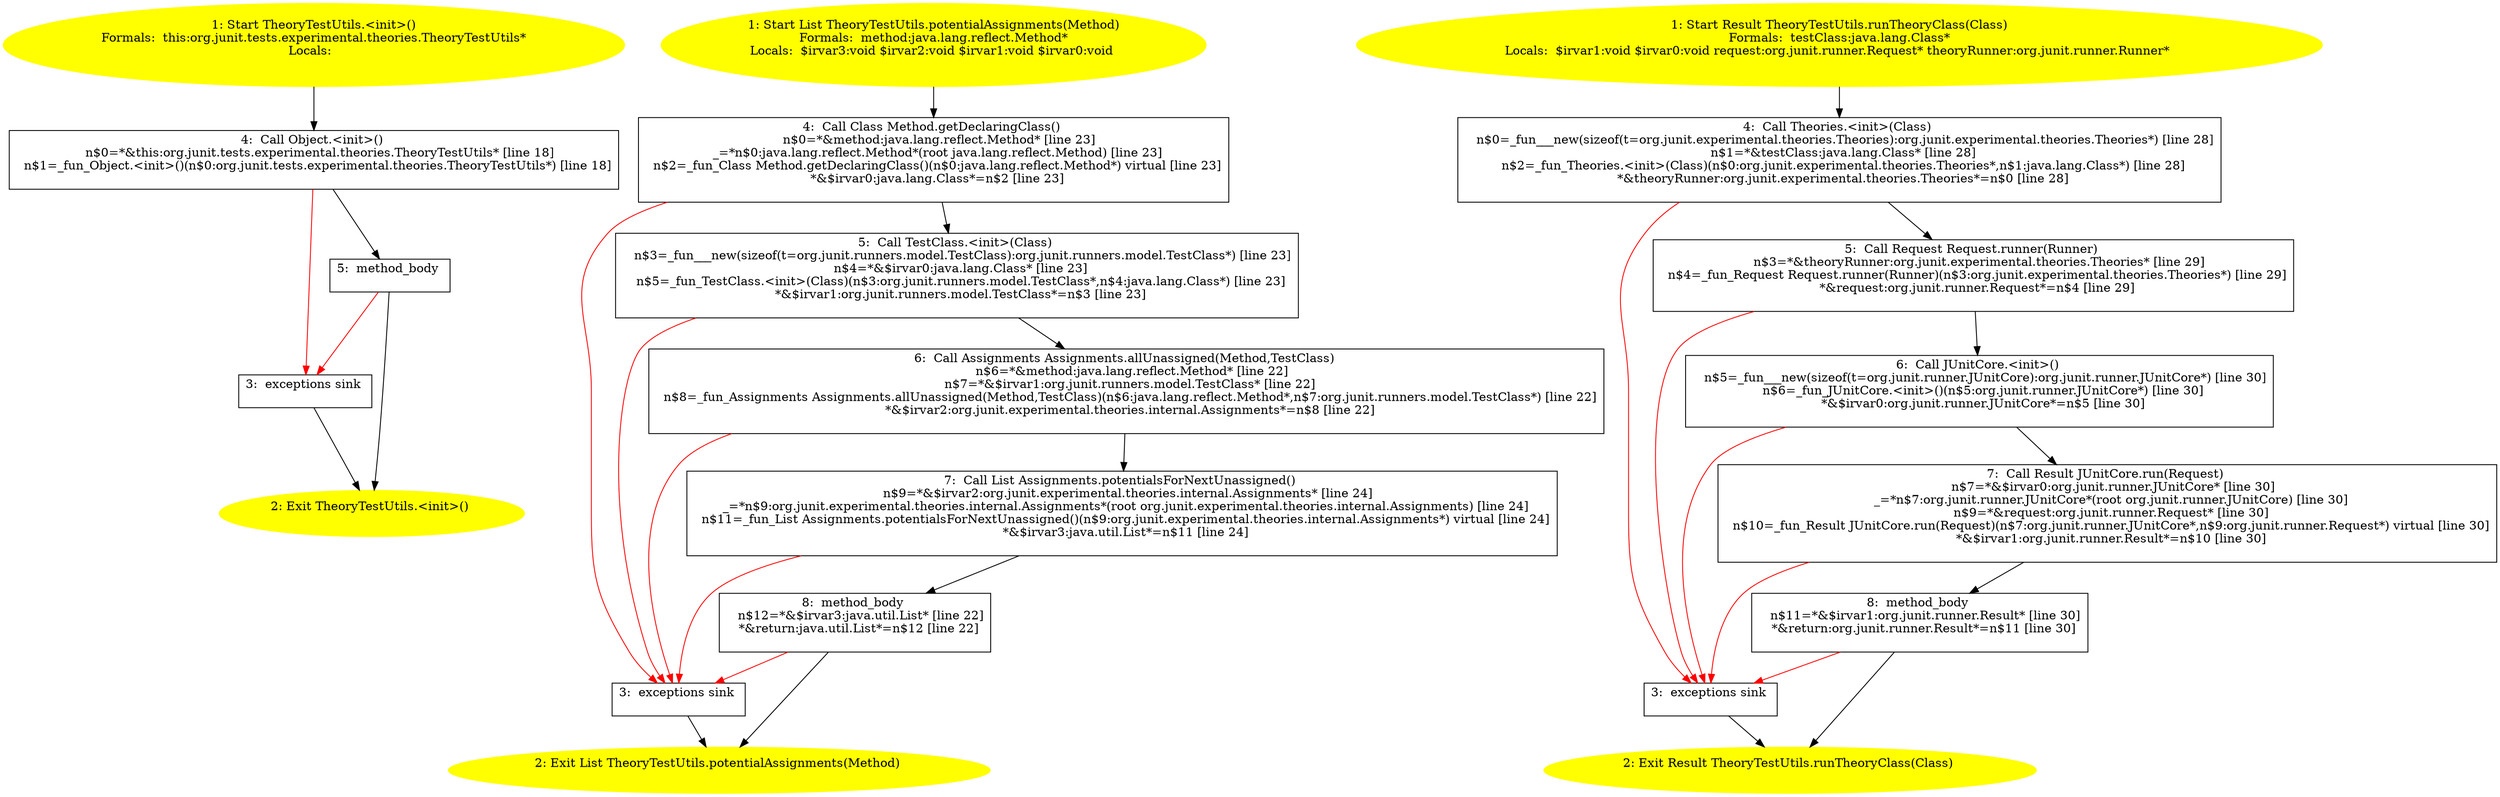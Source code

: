 /* @generated */
digraph cfg {
"org.junit.tests.experimental.theories.TheoryTestUtils.<init>().571b1ae170d77f7ddffb8dc590d0271a_1" [label="1: Start TheoryTestUtils.<init>()\nFormals:  this:org.junit.tests.experimental.theories.TheoryTestUtils*\nLocals:  \n  " color=yellow style=filled]
	

	 "org.junit.tests.experimental.theories.TheoryTestUtils.<init>().571b1ae170d77f7ddffb8dc590d0271a_1" -> "org.junit.tests.experimental.theories.TheoryTestUtils.<init>().571b1ae170d77f7ddffb8dc590d0271a_4" ;
"org.junit.tests.experimental.theories.TheoryTestUtils.<init>().571b1ae170d77f7ddffb8dc590d0271a_2" [label="2: Exit TheoryTestUtils.<init>() \n  " color=yellow style=filled]
	

"org.junit.tests.experimental.theories.TheoryTestUtils.<init>().571b1ae170d77f7ddffb8dc590d0271a_3" [label="3:  exceptions sink \n  " shape="box"]
	

	 "org.junit.tests.experimental.theories.TheoryTestUtils.<init>().571b1ae170d77f7ddffb8dc590d0271a_3" -> "org.junit.tests.experimental.theories.TheoryTestUtils.<init>().571b1ae170d77f7ddffb8dc590d0271a_2" ;
"org.junit.tests.experimental.theories.TheoryTestUtils.<init>().571b1ae170d77f7ddffb8dc590d0271a_4" [label="4:  Call Object.<init>() \n   n$0=*&this:org.junit.tests.experimental.theories.TheoryTestUtils* [line 18]\n  n$1=_fun_Object.<init>()(n$0:org.junit.tests.experimental.theories.TheoryTestUtils*) [line 18]\n " shape="box"]
	

	 "org.junit.tests.experimental.theories.TheoryTestUtils.<init>().571b1ae170d77f7ddffb8dc590d0271a_4" -> "org.junit.tests.experimental.theories.TheoryTestUtils.<init>().571b1ae170d77f7ddffb8dc590d0271a_5" ;
	 "org.junit.tests.experimental.theories.TheoryTestUtils.<init>().571b1ae170d77f7ddffb8dc590d0271a_4" -> "org.junit.tests.experimental.theories.TheoryTestUtils.<init>().571b1ae170d77f7ddffb8dc590d0271a_3" [color="red" ];
"org.junit.tests.experimental.theories.TheoryTestUtils.<init>().571b1ae170d77f7ddffb8dc590d0271a_5" [label="5:  method_body \n  " shape="box"]
	

	 "org.junit.tests.experimental.theories.TheoryTestUtils.<init>().571b1ae170d77f7ddffb8dc590d0271a_5" -> "org.junit.tests.experimental.theories.TheoryTestUtils.<init>().571b1ae170d77f7ddffb8dc590d0271a_2" ;
	 "org.junit.tests.experimental.theories.TheoryTestUtils.<init>().571b1ae170d77f7ddffb8dc590d0271a_5" -> "org.junit.tests.experimental.theories.TheoryTestUtils.<init>().571b1ae170d77f7ddffb8dc590d0271a_3" [color="red" ];
"org.junit.tests.experimental.theories.TheoryTestUtils.potentialAssignments(java.lang.reflect.Method).1133443e4bacb01f5e9c34118c27cfc5_1" [label="1: Start List TheoryTestUtils.potentialAssignments(Method)\nFormals:  method:java.lang.reflect.Method*\nLocals:  $irvar3:void $irvar2:void $irvar1:void $irvar0:void \n  " color=yellow style=filled]
	

	 "org.junit.tests.experimental.theories.TheoryTestUtils.potentialAssignments(java.lang.reflect.Method).1133443e4bacb01f5e9c34118c27cfc5_1" -> "org.junit.tests.experimental.theories.TheoryTestUtils.potentialAssignments(java.lang.reflect.Method).1133443e4bacb01f5e9c34118c27cfc5_4" ;
"org.junit.tests.experimental.theories.TheoryTestUtils.potentialAssignments(java.lang.reflect.Method).1133443e4bacb01f5e9c34118c27cfc5_2" [label="2: Exit List TheoryTestUtils.potentialAssignments(Method) \n  " color=yellow style=filled]
	

"org.junit.tests.experimental.theories.TheoryTestUtils.potentialAssignments(java.lang.reflect.Method).1133443e4bacb01f5e9c34118c27cfc5_3" [label="3:  exceptions sink \n  " shape="box"]
	

	 "org.junit.tests.experimental.theories.TheoryTestUtils.potentialAssignments(java.lang.reflect.Method).1133443e4bacb01f5e9c34118c27cfc5_3" -> "org.junit.tests.experimental.theories.TheoryTestUtils.potentialAssignments(java.lang.reflect.Method).1133443e4bacb01f5e9c34118c27cfc5_2" ;
"org.junit.tests.experimental.theories.TheoryTestUtils.potentialAssignments(java.lang.reflect.Method).1133443e4bacb01f5e9c34118c27cfc5_4" [label="4:  Call Class Method.getDeclaringClass() \n   n$0=*&method:java.lang.reflect.Method* [line 23]\n  _=*n$0:java.lang.reflect.Method*(root java.lang.reflect.Method) [line 23]\n  n$2=_fun_Class Method.getDeclaringClass()(n$0:java.lang.reflect.Method*) virtual [line 23]\n  *&$irvar0:java.lang.Class*=n$2 [line 23]\n " shape="box"]
	

	 "org.junit.tests.experimental.theories.TheoryTestUtils.potentialAssignments(java.lang.reflect.Method).1133443e4bacb01f5e9c34118c27cfc5_4" -> "org.junit.tests.experimental.theories.TheoryTestUtils.potentialAssignments(java.lang.reflect.Method).1133443e4bacb01f5e9c34118c27cfc5_5" ;
	 "org.junit.tests.experimental.theories.TheoryTestUtils.potentialAssignments(java.lang.reflect.Method).1133443e4bacb01f5e9c34118c27cfc5_4" -> "org.junit.tests.experimental.theories.TheoryTestUtils.potentialAssignments(java.lang.reflect.Method).1133443e4bacb01f5e9c34118c27cfc5_3" [color="red" ];
"org.junit.tests.experimental.theories.TheoryTestUtils.potentialAssignments(java.lang.reflect.Method).1133443e4bacb01f5e9c34118c27cfc5_5" [label="5:  Call TestClass.<init>(Class) \n   n$3=_fun___new(sizeof(t=org.junit.runners.model.TestClass):org.junit.runners.model.TestClass*) [line 23]\n  n$4=*&$irvar0:java.lang.Class* [line 23]\n  n$5=_fun_TestClass.<init>(Class)(n$3:org.junit.runners.model.TestClass*,n$4:java.lang.Class*) [line 23]\n  *&$irvar1:org.junit.runners.model.TestClass*=n$3 [line 23]\n " shape="box"]
	

	 "org.junit.tests.experimental.theories.TheoryTestUtils.potentialAssignments(java.lang.reflect.Method).1133443e4bacb01f5e9c34118c27cfc5_5" -> "org.junit.tests.experimental.theories.TheoryTestUtils.potentialAssignments(java.lang.reflect.Method).1133443e4bacb01f5e9c34118c27cfc5_6" ;
	 "org.junit.tests.experimental.theories.TheoryTestUtils.potentialAssignments(java.lang.reflect.Method).1133443e4bacb01f5e9c34118c27cfc5_5" -> "org.junit.tests.experimental.theories.TheoryTestUtils.potentialAssignments(java.lang.reflect.Method).1133443e4bacb01f5e9c34118c27cfc5_3" [color="red" ];
"org.junit.tests.experimental.theories.TheoryTestUtils.potentialAssignments(java.lang.reflect.Method).1133443e4bacb01f5e9c34118c27cfc5_6" [label="6:  Call Assignments Assignments.allUnassigned(Method,TestClass) \n   n$6=*&method:java.lang.reflect.Method* [line 22]\n  n$7=*&$irvar1:org.junit.runners.model.TestClass* [line 22]\n  n$8=_fun_Assignments Assignments.allUnassigned(Method,TestClass)(n$6:java.lang.reflect.Method*,n$7:org.junit.runners.model.TestClass*) [line 22]\n  *&$irvar2:org.junit.experimental.theories.internal.Assignments*=n$8 [line 22]\n " shape="box"]
	

	 "org.junit.tests.experimental.theories.TheoryTestUtils.potentialAssignments(java.lang.reflect.Method).1133443e4bacb01f5e9c34118c27cfc5_6" -> "org.junit.tests.experimental.theories.TheoryTestUtils.potentialAssignments(java.lang.reflect.Method).1133443e4bacb01f5e9c34118c27cfc5_7" ;
	 "org.junit.tests.experimental.theories.TheoryTestUtils.potentialAssignments(java.lang.reflect.Method).1133443e4bacb01f5e9c34118c27cfc5_6" -> "org.junit.tests.experimental.theories.TheoryTestUtils.potentialAssignments(java.lang.reflect.Method).1133443e4bacb01f5e9c34118c27cfc5_3" [color="red" ];
"org.junit.tests.experimental.theories.TheoryTestUtils.potentialAssignments(java.lang.reflect.Method).1133443e4bacb01f5e9c34118c27cfc5_7" [label="7:  Call List Assignments.potentialsForNextUnassigned() \n   n$9=*&$irvar2:org.junit.experimental.theories.internal.Assignments* [line 24]\n  _=*n$9:org.junit.experimental.theories.internal.Assignments*(root org.junit.experimental.theories.internal.Assignments) [line 24]\n  n$11=_fun_List Assignments.potentialsForNextUnassigned()(n$9:org.junit.experimental.theories.internal.Assignments*) virtual [line 24]\n  *&$irvar3:java.util.List*=n$11 [line 24]\n " shape="box"]
	

	 "org.junit.tests.experimental.theories.TheoryTestUtils.potentialAssignments(java.lang.reflect.Method).1133443e4bacb01f5e9c34118c27cfc5_7" -> "org.junit.tests.experimental.theories.TheoryTestUtils.potentialAssignments(java.lang.reflect.Method).1133443e4bacb01f5e9c34118c27cfc5_8" ;
	 "org.junit.tests.experimental.theories.TheoryTestUtils.potentialAssignments(java.lang.reflect.Method).1133443e4bacb01f5e9c34118c27cfc5_7" -> "org.junit.tests.experimental.theories.TheoryTestUtils.potentialAssignments(java.lang.reflect.Method).1133443e4bacb01f5e9c34118c27cfc5_3" [color="red" ];
"org.junit.tests.experimental.theories.TheoryTestUtils.potentialAssignments(java.lang.reflect.Method).1133443e4bacb01f5e9c34118c27cfc5_8" [label="8:  method_body \n   n$12=*&$irvar3:java.util.List* [line 22]\n  *&return:java.util.List*=n$12 [line 22]\n " shape="box"]
	

	 "org.junit.tests.experimental.theories.TheoryTestUtils.potentialAssignments(java.lang.reflect.Method).1133443e4bacb01f5e9c34118c27cfc5_8" -> "org.junit.tests.experimental.theories.TheoryTestUtils.potentialAssignments(java.lang.reflect.Method).1133443e4bacb01f5e9c34118c27cfc5_2" ;
	 "org.junit.tests.experimental.theories.TheoryTestUtils.potentialAssignments(java.lang.reflect.Method).1133443e4bacb01f5e9c34118c27cfc5_8" -> "org.junit.tests.experimental.theories.TheoryTestUtils.potentialAssignments(java.lang.reflect.Method).1133443e4bacb01f5e9c34118c27cfc5_3" [color="red" ];
"org.junit.tests.experimental.theories.TheoryTestUtils.runTheoryClass(java.lang.Class):org.junit.runn.c4306212716621922aa96b1123d107fe_1" [label="1: Start Result TheoryTestUtils.runTheoryClass(Class)\nFormals:  testClass:java.lang.Class*\nLocals:  $irvar1:void $irvar0:void request:org.junit.runner.Request* theoryRunner:org.junit.runner.Runner* \n  " color=yellow style=filled]
	

	 "org.junit.tests.experimental.theories.TheoryTestUtils.runTheoryClass(java.lang.Class):org.junit.runn.c4306212716621922aa96b1123d107fe_1" -> "org.junit.tests.experimental.theories.TheoryTestUtils.runTheoryClass(java.lang.Class):org.junit.runn.c4306212716621922aa96b1123d107fe_4" ;
"org.junit.tests.experimental.theories.TheoryTestUtils.runTheoryClass(java.lang.Class):org.junit.runn.c4306212716621922aa96b1123d107fe_2" [label="2: Exit Result TheoryTestUtils.runTheoryClass(Class) \n  " color=yellow style=filled]
	

"org.junit.tests.experimental.theories.TheoryTestUtils.runTheoryClass(java.lang.Class):org.junit.runn.c4306212716621922aa96b1123d107fe_3" [label="3:  exceptions sink \n  " shape="box"]
	

	 "org.junit.tests.experimental.theories.TheoryTestUtils.runTheoryClass(java.lang.Class):org.junit.runn.c4306212716621922aa96b1123d107fe_3" -> "org.junit.tests.experimental.theories.TheoryTestUtils.runTheoryClass(java.lang.Class):org.junit.runn.c4306212716621922aa96b1123d107fe_2" ;
"org.junit.tests.experimental.theories.TheoryTestUtils.runTheoryClass(java.lang.Class):org.junit.runn.c4306212716621922aa96b1123d107fe_4" [label="4:  Call Theories.<init>(Class) \n   n$0=_fun___new(sizeof(t=org.junit.experimental.theories.Theories):org.junit.experimental.theories.Theories*) [line 28]\n  n$1=*&testClass:java.lang.Class* [line 28]\n  n$2=_fun_Theories.<init>(Class)(n$0:org.junit.experimental.theories.Theories*,n$1:java.lang.Class*) [line 28]\n  *&theoryRunner:org.junit.experimental.theories.Theories*=n$0 [line 28]\n " shape="box"]
	

	 "org.junit.tests.experimental.theories.TheoryTestUtils.runTheoryClass(java.lang.Class):org.junit.runn.c4306212716621922aa96b1123d107fe_4" -> "org.junit.tests.experimental.theories.TheoryTestUtils.runTheoryClass(java.lang.Class):org.junit.runn.c4306212716621922aa96b1123d107fe_5" ;
	 "org.junit.tests.experimental.theories.TheoryTestUtils.runTheoryClass(java.lang.Class):org.junit.runn.c4306212716621922aa96b1123d107fe_4" -> "org.junit.tests.experimental.theories.TheoryTestUtils.runTheoryClass(java.lang.Class):org.junit.runn.c4306212716621922aa96b1123d107fe_3" [color="red" ];
"org.junit.tests.experimental.theories.TheoryTestUtils.runTheoryClass(java.lang.Class):org.junit.runn.c4306212716621922aa96b1123d107fe_5" [label="5:  Call Request Request.runner(Runner) \n   n$3=*&theoryRunner:org.junit.experimental.theories.Theories* [line 29]\n  n$4=_fun_Request Request.runner(Runner)(n$3:org.junit.experimental.theories.Theories*) [line 29]\n  *&request:org.junit.runner.Request*=n$4 [line 29]\n " shape="box"]
	

	 "org.junit.tests.experimental.theories.TheoryTestUtils.runTheoryClass(java.lang.Class):org.junit.runn.c4306212716621922aa96b1123d107fe_5" -> "org.junit.tests.experimental.theories.TheoryTestUtils.runTheoryClass(java.lang.Class):org.junit.runn.c4306212716621922aa96b1123d107fe_6" ;
	 "org.junit.tests.experimental.theories.TheoryTestUtils.runTheoryClass(java.lang.Class):org.junit.runn.c4306212716621922aa96b1123d107fe_5" -> "org.junit.tests.experimental.theories.TheoryTestUtils.runTheoryClass(java.lang.Class):org.junit.runn.c4306212716621922aa96b1123d107fe_3" [color="red" ];
"org.junit.tests.experimental.theories.TheoryTestUtils.runTheoryClass(java.lang.Class):org.junit.runn.c4306212716621922aa96b1123d107fe_6" [label="6:  Call JUnitCore.<init>() \n   n$5=_fun___new(sizeof(t=org.junit.runner.JUnitCore):org.junit.runner.JUnitCore*) [line 30]\n  n$6=_fun_JUnitCore.<init>()(n$5:org.junit.runner.JUnitCore*) [line 30]\n  *&$irvar0:org.junit.runner.JUnitCore*=n$5 [line 30]\n " shape="box"]
	

	 "org.junit.tests.experimental.theories.TheoryTestUtils.runTheoryClass(java.lang.Class):org.junit.runn.c4306212716621922aa96b1123d107fe_6" -> "org.junit.tests.experimental.theories.TheoryTestUtils.runTheoryClass(java.lang.Class):org.junit.runn.c4306212716621922aa96b1123d107fe_7" ;
	 "org.junit.tests.experimental.theories.TheoryTestUtils.runTheoryClass(java.lang.Class):org.junit.runn.c4306212716621922aa96b1123d107fe_6" -> "org.junit.tests.experimental.theories.TheoryTestUtils.runTheoryClass(java.lang.Class):org.junit.runn.c4306212716621922aa96b1123d107fe_3" [color="red" ];
"org.junit.tests.experimental.theories.TheoryTestUtils.runTheoryClass(java.lang.Class):org.junit.runn.c4306212716621922aa96b1123d107fe_7" [label="7:  Call Result JUnitCore.run(Request) \n   n$7=*&$irvar0:org.junit.runner.JUnitCore* [line 30]\n  _=*n$7:org.junit.runner.JUnitCore*(root org.junit.runner.JUnitCore) [line 30]\n  n$9=*&request:org.junit.runner.Request* [line 30]\n  n$10=_fun_Result JUnitCore.run(Request)(n$7:org.junit.runner.JUnitCore*,n$9:org.junit.runner.Request*) virtual [line 30]\n  *&$irvar1:org.junit.runner.Result*=n$10 [line 30]\n " shape="box"]
	

	 "org.junit.tests.experimental.theories.TheoryTestUtils.runTheoryClass(java.lang.Class):org.junit.runn.c4306212716621922aa96b1123d107fe_7" -> "org.junit.tests.experimental.theories.TheoryTestUtils.runTheoryClass(java.lang.Class):org.junit.runn.c4306212716621922aa96b1123d107fe_8" ;
	 "org.junit.tests.experimental.theories.TheoryTestUtils.runTheoryClass(java.lang.Class):org.junit.runn.c4306212716621922aa96b1123d107fe_7" -> "org.junit.tests.experimental.theories.TheoryTestUtils.runTheoryClass(java.lang.Class):org.junit.runn.c4306212716621922aa96b1123d107fe_3" [color="red" ];
"org.junit.tests.experimental.theories.TheoryTestUtils.runTheoryClass(java.lang.Class):org.junit.runn.c4306212716621922aa96b1123d107fe_8" [label="8:  method_body \n   n$11=*&$irvar1:org.junit.runner.Result* [line 30]\n  *&return:org.junit.runner.Result*=n$11 [line 30]\n " shape="box"]
	

	 "org.junit.tests.experimental.theories.TheoryTestUtils.runTheoryClass(java.lang.Class):org.junit.runn.c4306212716621922aa96b1123d107fe_8" -> "org.junit.tests.experimental.theories.TheoryTestUtils.runTheoryClass(java.lang.Class):org.junit.runn.c4306212716621922aa96b1123d107fe_2" ;
	 "org.junit.tests.experimental.theories.TheoryTestUtils.runTheoryClass(java.lang.Class):org.junit.runn.c4306212716621922aa96b1123d107fe_8" -> "org.junit.tests.experimental.theories.TheoryTestUtils.runTheoryClass(java.lang.Class):org.junit.runn.c4306212716621922aa96b1123d107fe_3" [color="red" ];
}

